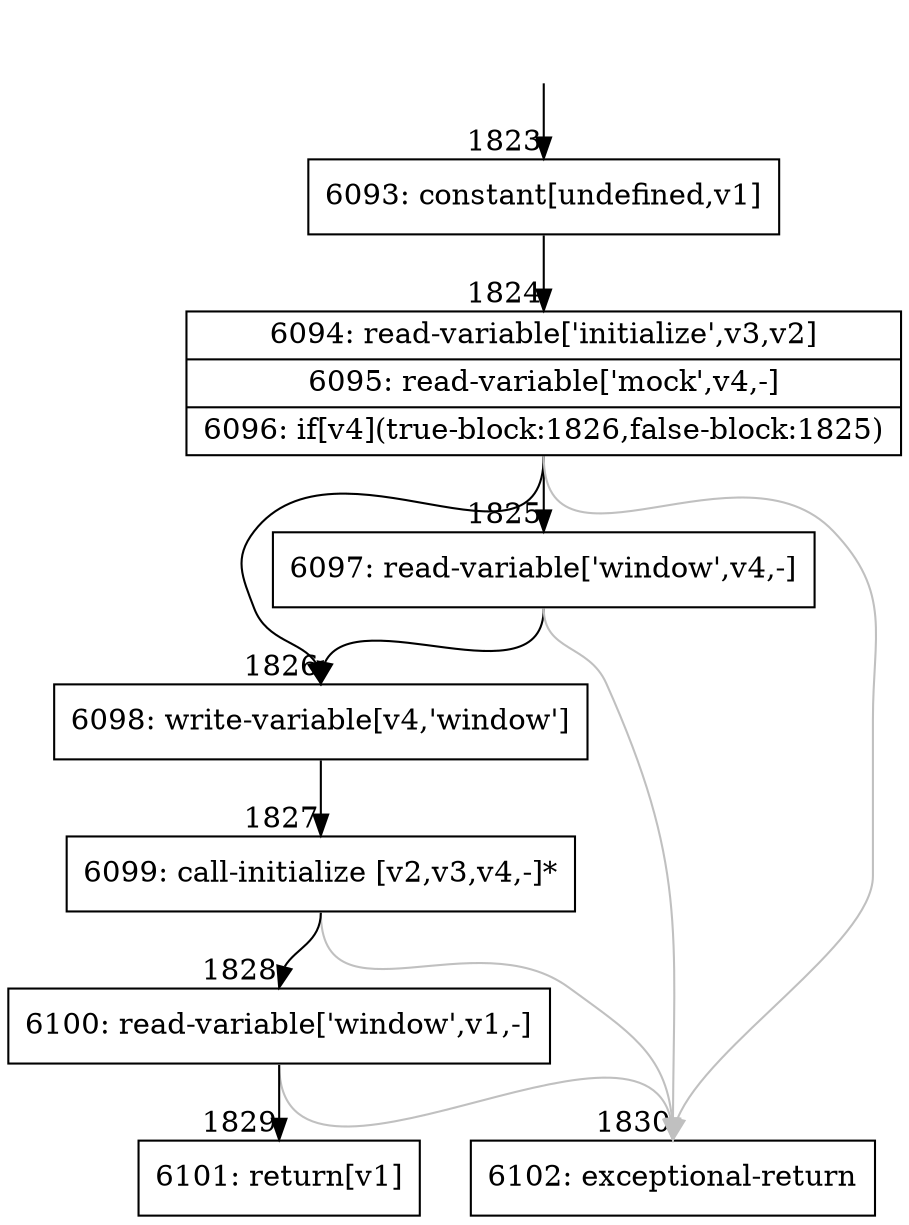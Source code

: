 digraph {
rankdir="TD"
BB_entry87[shape=none,label=""];
BB_entry87 -> BB1823 [tailport=s, headport=n, headlabel="    1823"]
BB1823 [shape=record label="{6093: constant[undefined,v1]}" ] 
BB1823 -> BB1824 [tailport=s, headport=n, headlabel="      1824"]
BB1824 [shape=record label="{6094: read-variable['initialize',v3,v2]|6095: read-variable['mock',v4,-]|6096: if[v4](true-block:1826,false-block:1825)}" ] 
BB1824 -> BB1826 [tailport=s, headport=n, headlabel="      1826"]
BB1824 -> BB1825 [tailport=s, headport=n, headlabel="      1825"]
BB1824 -> BB1830 [tailport=s, headport=n, color=gray, headlabel="      1830"]
BB1825 [shape=record label="{6097: read-variable['window',v4,-]}" ] 
BB1825 -> BB1826 [tailport=s, headport=n]
BB1825 -> BB1830 [tailport=s, headport=n, color=gray]
BB1826 [shape=record label="{6098: write-variable[v4,'window']}" ] 
BB1826 -> BB1827 [tailport=s, headport=n, headlabel="      1827"]
BB1827 [shape=record label="{6099: call-initialize [v2,v3,v4,-]*}" ] 
BB1827 -> BB1828 [tailport=s, headport=n, headlabel="      1828"]
BB1827 -> BB1830 [tailport=s, headport=n, color=gray]
BB1828 [shape=record label="{6100: read-variable['window',v1,-]}" ] 
BB1828 -> BB1829 [tailport=s, headport=n, headlabel="      1829"]
BB1828 -> BB1830 [tailport=s, headport=n, color=gray]
BB1829 [shape=record label="{6101: return[v1]}" ] 
BB1830 [shape=record label="{6102: exceptional-return}" ] 
//#$~ 1150
}
